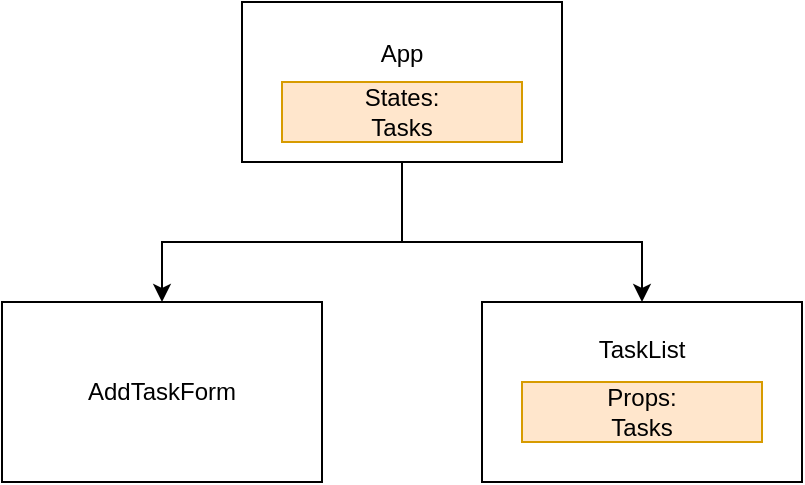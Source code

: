<mxfile version="16.2.7" type="github">
  <diagram id="C5RBs43oDa-KdzZeNtuy" name="Page-1">
    <mxGraphModel dx="1038" dy="547" grid="1" gridSize="10" guides="1" tooltips="1" connect="1" arrows="1" fold="1" page="1" pageScale="1" pageWidth="827" pageHeight="1169" background="#FFFFFF" math="0" shadow="0">
      <root>
        <mxCell id="WIyWlLk6GJQsqaUBKTNV-0" />
        <mxCell id="WIyWlLk6GJQsqaUBKTNV-1" parent="WIyWlLk6GJQsqaUBKTNV-0" />
        <mxCell id="LH8bUs3MpjTvehCkN2g8-0" value="App&lt;br&gt;&lt;br&gt;&lt;br&gt;" style="rounded=0;whiteSpace=wrap;html=1;" vertex="1" parent="WIyWlLk6GJQsqaUBKTNV-1">
          <mxGeometry x="340" y="90" width="160" height="80" as="geometry" />
        </mxCell>
        <mxCell id="LH8bUs3MpjTvehCkN2g8-1" value="AddTaskForm" style="rounded=0;whiteSpace=wrap;html=1;" vertex="1" parent="WIyWlLk6GJQsqaUBKTNV-1">
          <mxGeometry x="220" y="240" width="160" height="90" as="geometry" />
        </mxCell>
        <mxCell id="LH8bUs3MpjTvehCkN2g8-2" value="TaskList&lt;br&gt;&lt;br&gt;&lt;br&gt;&lt;br&gt;" style="rounded=0;whiteSpace=wrap;html=1;" vertex="1" parent="WIyWlLk6GJQsqaUBKTNV-1">
          <mxGeometry x="460" y="240" width="160" height="90" as="geometry" />
        </mxCell>
        <mxCell id="LH8bUs3MpjTvehCkN2g8-3" value="" style="endArrow=classic;html=1;rounded=0;exitX=0.5;exitY=1;exitDx=0;exitDy=0;entryX=0.5;entryY=0;entryDx=0;entryDy=0;" edge="1" parent="WIyWlLk6GJQsqaUBKTNV-1" source="LH8bUs3MpjTvehCkN2g8-0" target="LH8bUs3MpjTvehCkN2g8-2">
          <mxGeometry width="50" height="50" relative="1" as="geometry">
            <mxPoint x="390" y="320" as="sourcePoint" />
            <mxPoint x="470" y="250" as="targetPoint" />
            <Array as="points">
              <mxPoint x="420" y="210" />
              <mxPoint x="540" y="210" />
            </Array>
          </mxGeometry>
        </mxCell>
        <mxCell id="LH8bUs3MpjTvehCkN2g8-4" value="" style="endArrow=classic;html=1;rounded=0;entryX=0.5;entryY=0;entryDx=0;entryDy=0;exitX=0.5;exitY=1;exitDx=0;exitDy=0;" edge="1" parent="WIyWlLk6GJQsqaUBKTNV-1" source="LH8bUs3MpjTvehCkN2g8-0" target="LH8bUs3MpjTvehCkN2g8-1">
          <mxGeometry width="50" height="50" relative="1" as="geometry">
            <mxPoint x="420" y="180" as="sourcePoint" />
            <mxPoint x="550" y="250" as="targetPoint" />
            <Array as="points">
              <mxPoint x="420" y="210" />
              <mxPoint x="300" y="210" />
            </Array>
          </mxGeometry>
        </mxCell>
        <mxCell id="LH8bUs3MpjTvehCkN2g8-10" value="States:&lt;br&gt;Tasks" style="rounded=0;whiteSpace=wrap;html=1;fillColor=#ffe6cc;strokeColor=#d79b00;" vertex="1" parent="WIyWlLk6GJQsqaUBKTNV-1">
          <mxGeometry x="360" y="130" width="120" height="30" as="geometry" />
        </mxCell>
        <mxCell id="LH8bUs3MpjTvehCkN2g8-11" value="Props:&lt;br&gt;Tasks" style="rounded=0;whiteSpace=wrap;html=1;fillColor=#ffe6cc;strokeColor=#d79b00;" vertex="1" parent="WIyWlLk6GJQsqaUBKTNV-1">
          <mxGeometry x="480" y="280" width="120" height="30" as="geometry" />
        </mxCell>
      </root>
    </mxGraphModel>
  </diagram>
</mxfile>
